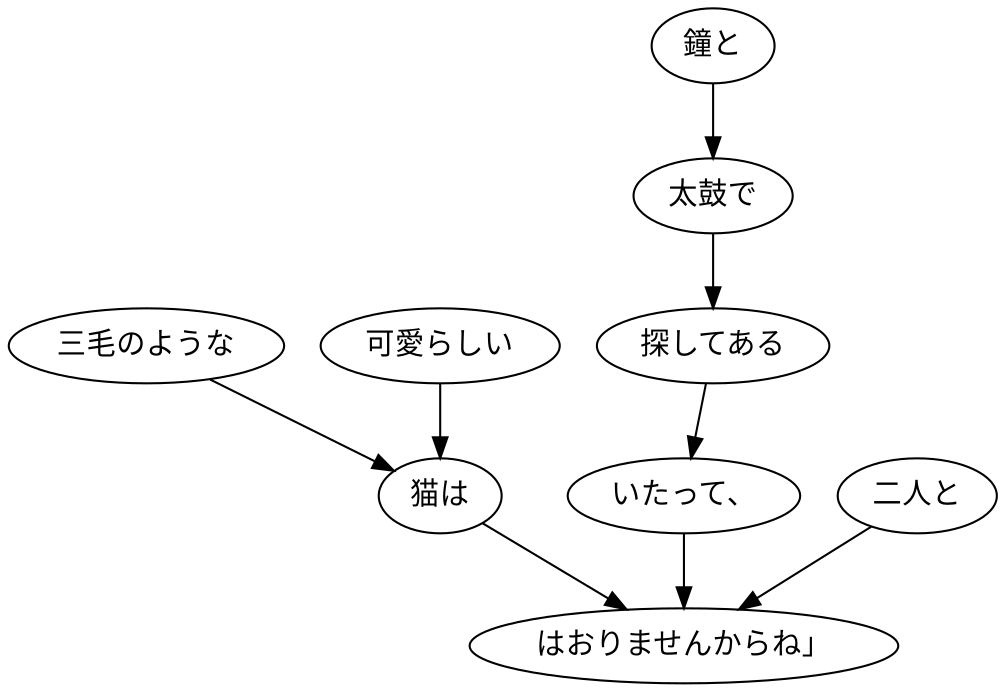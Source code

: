 digraph graph1287 {
	node0 [label="三毛のような"];
	node1 [label="可愛らしい"];
	node2 [label="猫は"];
	node3 [label="鐘と"];
	node4 [label="太鼓で"];
	node5 [label="探してある"];
	node6 [label="いたって、"];
	node7 [label="二人と"];
	node8 [label="はおりませんからね」"];
	node0 -> node2;
	node1 -> node2;
	node2 -> node8;
	node3 -> node4;
	node4 -> node5;
	node5 -> node6;
	node6 -> node8;
	node7 -> node8;
}
